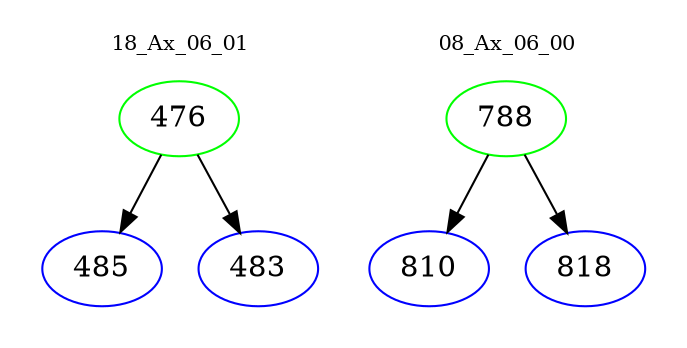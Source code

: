 digraph{
subgraph cluster_0 {
color = white
label = "18_Ax_06_01";
fontsize=10;
T0_476 [label="476", color="green"]
T0_476 -> T0_485 [color="black"]
T0_485 [label="485", color="blue"]
T0_476 -> T0_483 [color="black"]
T0_483 [label="483", color="blue"]
}
subgraph cluster_1 {
color = white
label = "08_Ax_06_00";
fontsize=10;
T1_788 [label="788", color="green"]
T1_788 -> T1_810 [color="black"]
T1_810 [label="810", color="blue"]
T1_788 -> T1_818 [color="black"]
T1_818 [label="818", color="blue"]
}
}
